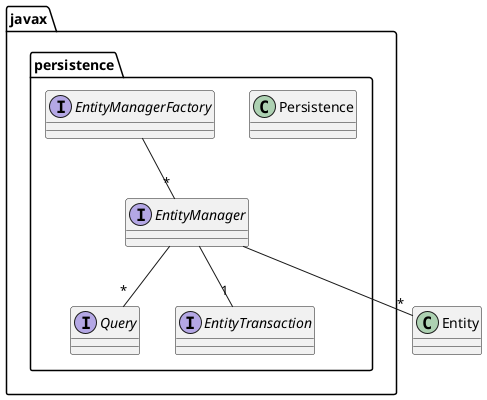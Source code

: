 @startuml

package javax.persistence {
	class Persistence
	interface EntityManagerFactory
	interface EntityManager
	interface Query
	interface EntityTransaction

	EntityManagerFactory -- "*" EntityManager
	EntityManager -- "*" Query
	EntityManager -- "1" EntityTransaction
}

class Entity

EntityManager -- "*" Entity






@enduml
